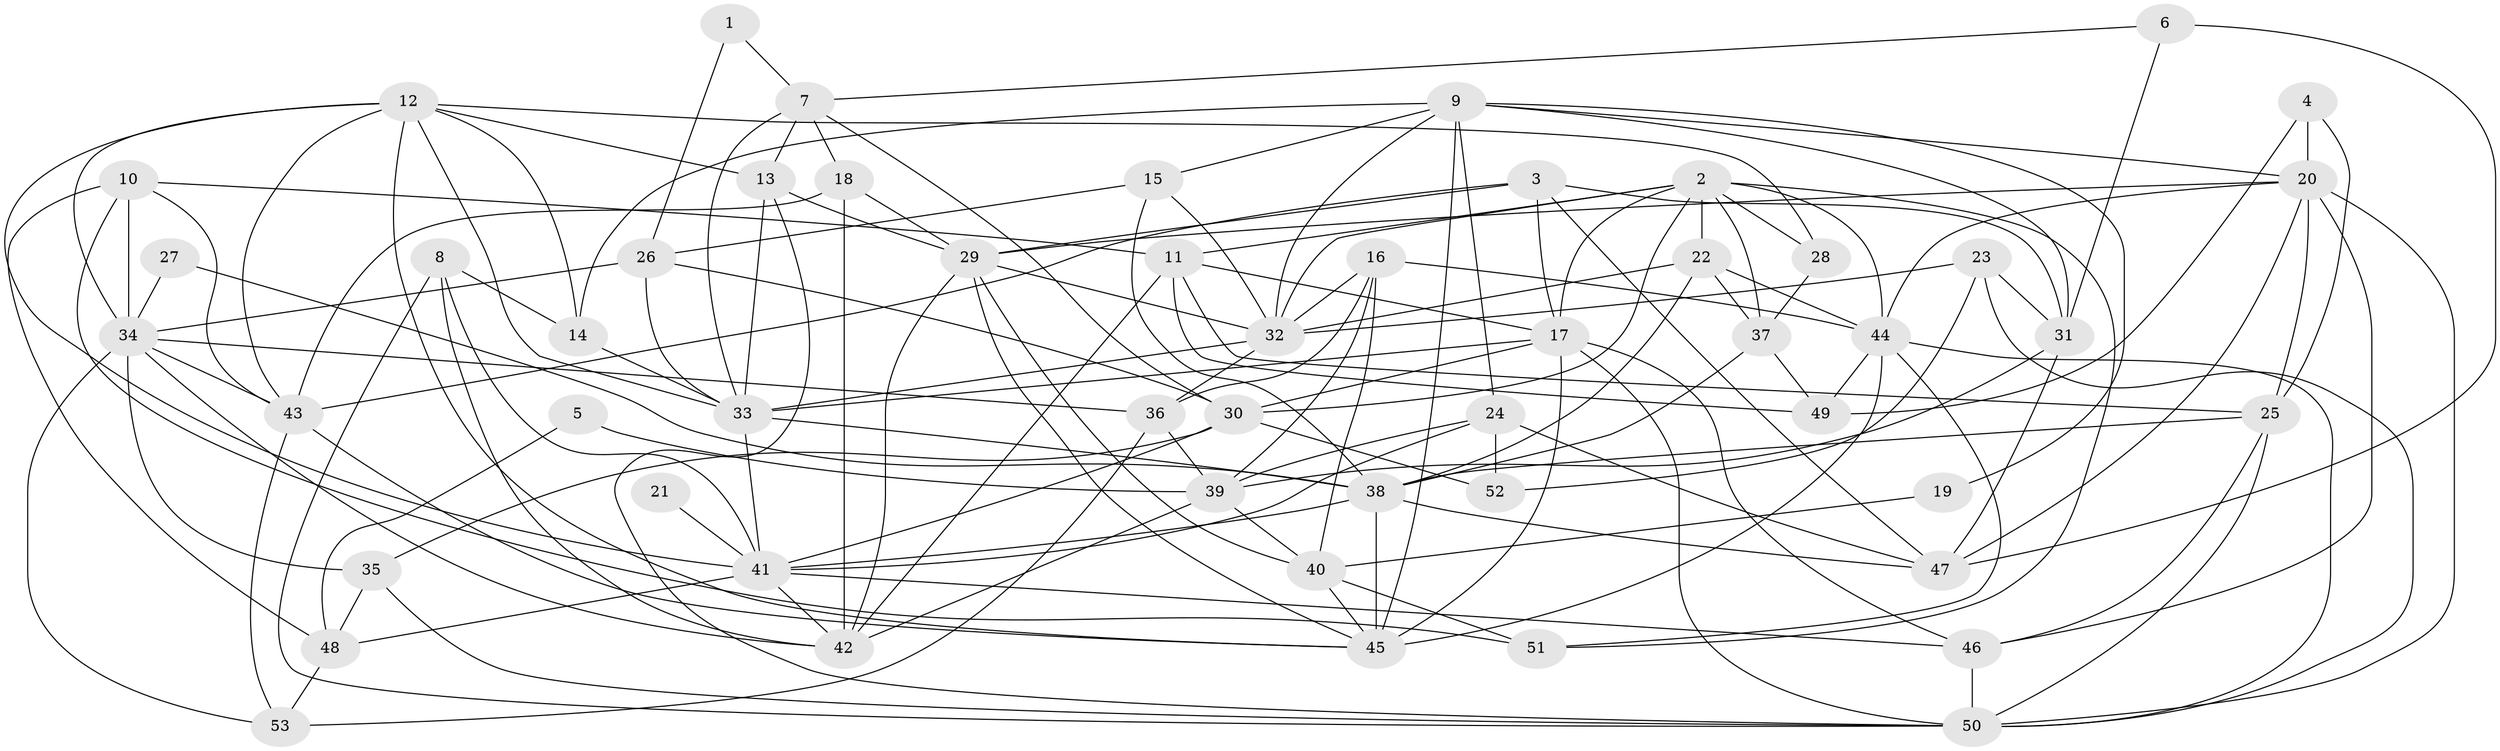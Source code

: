 // original degree distribution, {5: 0.19811320754716982, 3: 0.27358490566037735, 4: 0.29245283018867924, 2: 0.12264150943396226, 8: 0.018867924528301886, 7: 0.018867924528301886, 6: 0.0660377358490566, 10: 0.009433962264150943}
// Generated by graph-tools (version 1.1) at 2025/26/03/09/25 03:26:22]
// undirected, 53 vertices, 148 edges
graph export_dot {
graph [start="1"]
  node [color=gray90,style=filled];
  1;
  2;
  3;
  4;
  5;
  6;
  7;
  8;
  9;
  10;
  11;
  12;
  13;
  14;
  15;
  16;
  17;
  18;
  19;
  20;
  21;
  22;
  23;
  24;
  25;
  26;
  27;
  28;
  29;
  30;
  31;
  32;
  33;
  34;
  35;
  36;
  37;
  38;
  39;
  40;
  41;
  42;
  43;
  44;
  45;
  46;
  47;
  48;
  49;
  50;
  51;
  52;
  53;
  1 -- 7 [weight=1.0];
  1 -- 26 [weight=1.0];
  2 -- 11 [weight=1.0];
  2 -- 17 [weight=1.0];
  2 -- 22 [weight=2.0];
  2 -- 28 [weight=1.0];
  2 -- 30 [weight=1.0];
  2 -- 32 [weight=1.0];
  2 -- 37 [weight=1.0];
  2 -- 44 [weight=1.0];
  2 -- 51 [weight=1.0];
  3 -- 17 [weight=1.0];
  3 -- 29 [weight=1.0];
  3 -- 31 [weight=1.0];
  3 -- 43 [weight=1.0];
  3 -- 47 [weight=1.0];
  4 -- 20 [weight=1.0];
  4 -- 25 [weight=1.0];
  4 -- 49 [weight=1.0];
  5 -- 39 [weight=1.0];
  5 -- 48 [weight=1.0];
  6 -- 7 [weight=1.0];
  6 -- 31 [weight=1.0];
  6 -- 47 [weight=1.0];
  7 -- 13 [weight=1.0];
  7 -- 18 [weight=1.0];
  7 -- 30 [weight=1.0];
  7 -- 33 [weight=1.0];
  8 -- 14 [weight=1.0];
  8 -- 41 [weight=1.0];
  8 -- 42 [weight=1.0];
  8 -- 50 [weight=1.0];
  9 -- 14 [weight=1.0];
  9 -- 15 [weight=1.0];
  9 -- 19 [weight=1.0];
  9 -- 20 [weight=1.0];
  9 -- 24 [weight=1.0];
  9 -- 31 [weight=1.0];
  9 -- 32 [weight=1.0];
  9 -- 45 [weight=1.0];
  10 -- 11 [weight=1.0];
  10 -- 34 [weight=1.0];
  10 -- 43 [weight=1.0];
  10 -- 48 [weight=1.0];
  10 -- 51 [weight=1.0];
  11 -- 17 [weight=1.0];
  11 -- 25 [weight=1.0];
  11 -- 42 [weight=1.0];
  11 -- 49 [weight=1.0];
  12 -- 13 [weight=1.0];
  12 -- 14 [weight=1.0];
  12 -- 28 [weight=1.0];
  12 -- 33 [weight=1.0];
  12 -- 34 [weight=1.0];
  12 -- 41 [weight=1.0];
  12 -- 43 [weight=1.0];
  12 -- 45 [weight=1.0];
  13 -- 29 [weight=1.0];
  13 -- 33 [weight=1.0];
  13 -- 50 [weight=1.0];
  14 -- 33 [weight=1.0];
  15 -- 26 [weight=1.0];
  15 -- 32 [weight=1.0];
  15 -- 38 [weight=1.0];
  16 -- 32 [weight=1.0];
  16 -- 36 [weight=1.0];
  16 -- 39 [weight=1.0];
  16 -- 40 [weight=1.0];
  16 -- 44 [weight=1.0];
  17 -- 30 [weight=1.0];
  17 -- 33 [weight=1.0];
  17 -- 45 [weight=1.0];
  17 -- 46 [weight=1.0];
  17 -- 50 [weight=1.0];
  18 -- 29 [weight=1.0];
  18 -- 42 [weight=1.0];
  18 -- 43 [weight=2.0];
  19 -- 40 [weight=1.0];
  20 -- 25 [weight=1.0];
  20 -- 29 [weight=1.0];
  20 -- 44 [weight=1.0];
  20 -- 46 [weight=1.0];
  20 -- 47 [weight=1.0];
  20 -- 50 [weight=1.0];
  21 -- 41 [weight=2.0];
  22 -- 32 [weight=1.0];
  22 -- 37 [weight=1.0];
  22 -- 38 [weight=1.0];
  22 -- 44 [weight=1.0];
  23 -- 31 [weight=1.0];
  23 -- 32 [weight=1.0];
  23 -- 50 [weight=1.0];
  23 -- 52 [weight=1.0];
  24 -- 39 [weight=1.0];
  24 -- 41 [weight=1.0];
  24 -- 47 [weight=1.0];
  24 -- 52 [weight=1.0];
  25 -- 38 [weight=1.0];
  25 -- 46 [weight=1.0];
  25 -- 50 [weight=1.0];
  26 -- 30 [weight=1.0];
  26 -- 33 [weight=1.0];
  26 -- 34 [weight=1.0];
  27 -- 34 [weight=1.0];
  27 -- 38 [weight=1.0];
  28 -- 37 [weight=1.0];
  29 -- 32 [weight=1.0];
  29 -- 40 [weight=1.0];
  29 -- 42 [weight=1.0];
  29 -- 45 [weight=1.0];
  30 -- 35 [weight=1.0];
  30 -- 41 [weight=1.0];
  30 -- 52 [weight=1.0];
  31 -- 39 [weight=1.0];
  31 -- 47 [weight=1.0];
  32 -- 33 [weight=2.0];
  32 -- 36 [weight=1.0];
  33 -- 38 [weight=1.0];
  33 -- 41 [weight=2.0];
  34 -- 35 [weight=1.0];
  34 -- 36 [weight=1.0];
  34 -- 42 [weight=1.0];
  34 -- 43 [weight=1.0];
  34 -- 53 [weight=1.0];
  35 -- 48 [weight=1.0];
  35 -- 50 [weight=1.0];
  36 -- 39 [weight=1.0];
  36 -- 53 [weight=1.0];
  37 -- 38 [weight=1.0];
  37 -- 49 [weight=1.0];
  38 -- 41 [weight=1.0];
  38 -- 45 [weight=1.0];
  38 -- 47 [weight=3.0];
  39 -- 40 [weight=1.0];
  39 -- 42 [weight=1.0];
  40 -- 45 [weight=1.0];
  40 -- 51 [weight=1.0];
  41 -- 42 [weight=1.0];
  41 -- 46 [weight=1.0];
  41 -- 48 [weight=1.0];
  43 -- 45 [weight=1.0];
  43 -- 53 [weight=1.0];
  44 -- 45 [weight=2.0];
  44 -- 49 [weight=1.0];
  44 -- 50 [weight=1.0];
  44 -- 51 [weight=1.0];
  46 -- 50 [weight=1.0];
  48 -- 53 [weight=1.0];
}
